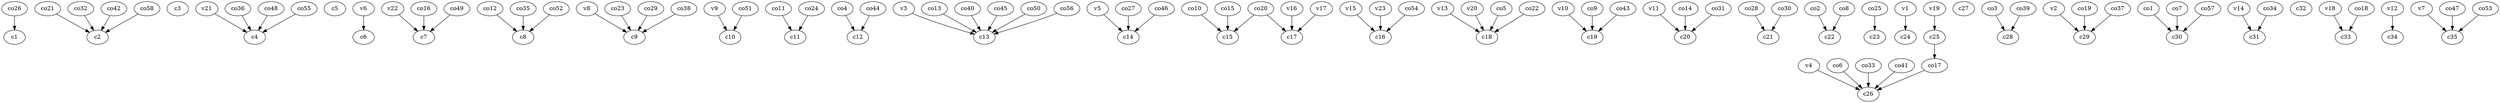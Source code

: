 strict digraph  {
c1;
c2;
c3;
c4;
c5;
c6;
c7;
c8;
c9;
c10;
c11;
c12;
c13;
c14;
c15;
c16;
c17;
c18;
c19;
c20;
c21;
c22;
c23;
c24;
c25;
c26;
c27;
c28;
c29;
c30;
c31;
c32;
c33;
c34;
c35;
v1;
v2;
v3;
v4;
v5;
v6;
v7;
v8;
v9;
v10;
v11;
v12;
v13;
v14;
v15;
v16;
v17;
v18;
v19;
v20;
v21;
v22;
v23;
co1;
co2;
co3;
co4;
co5;
co6;
co7;
co8;
co9;
co10;
co11;
co12;
co13;
co14;
co15;
co16;
co17;
co18;
co19;
co20;
co21;
co22;
co23;
co24;
co25;
co26;
co27;
co28;
co29;
co30;
co31;
co32;
co33;
co34;
co35;
co36;
co37;
co38;
co39;
co40;
co41;
co42;
co43;
co44;
co45;
co46;
co47;
co48;
co49;
co50;
co51;
co52;
co53;
co54;
co55;
co56;
co57;
co58;
c25 -> co17  [weight=1];
v1 -> c24  [weight=1];
v2 -> c29  [weight=1];
v3 -> c13  [weight=1];
v4 -> c26  [weight=1];
v5 -> c14  [weight=1];
v6 -> c6  [weight=1];
v7 -> c35  [weight=1];
v8 -> c9  [weight=1];
v9 -> c10  [weight=1];
v10 -> c19  [weight=1];
v11 -> c20  [weight=1];
v12 -> c34  [weight=1];
v13 -> c18  [weight=1];
v14 -> c31  [weight=1];
v15 -> c16  [weight=1];
v16 -> c17  [weight=1];
v17 -> c17  [weight=1];
v18 -> c33  [weight=1];
v19 -> c25  [weight=1];
v20 -> c18  [weight=1];
v21 -> c4  [weight=1];
v22 -> c7  [weight=1];
v23 -> c16  [weight=1];
co1 -> c30  [weight=1];
co2 -> c22  [weight=1];
co3 -> c28  [weight=1];
co4 -> c12  [weight=1];
co5 -> c18  [weight=1];
co6 -> c26  [weight=1];
co7 -> c30  [weight=1];
co8 -> c22  [weight=1];
co9 -> c19  [weight=1];
co10 -> c15  [weight=1];
co11 -> c11  [weight=1];
co12 -> c8  [weight=1];
co13 -> c13  [weight=1];
co14 -> c20  [weight=1];
co15 -> c15  [weight=1];
co16 -> c7  [weight=1];
co17 -> c26  [weight=1];
co18 -> c33  [weight=1];
co19 -> c29  [weight=1];
co20 -> c15  [weight=1];
co20 -> c17  [weight=1];
co21 -> c2  [weight=1];
co22 -> c18  [weight=1];
co23 -> c9  [weight=1];
co24 -> c11  [weight=1];
co25 -> c23  [weight=1];
co26 -> c1  [weight=1];
co27 -> c14  [weight=1];
co28 -> c21  [weight=1];
co29 -> c9  [weight=1];
co30 -> c21  [weight=1];
co31 -> c20  [weight=1];
co32 -> c2  [weight=1];
co33 -> c26  [weight=1];
co34 -> c31  [weight=1];
co35 -> c8  [weight=1];
co36 -> c4  [weight=1];
co37 -> c29  [weight=1];
co38 -> c9  [weight=1];
co39 -> c28  [weight=1];
co40 -> c13  [weight=1];
co41 -> c26  [weight=1];
co42 -> c2  [weight=1];
co43 -> c19  [weight=1];
co44 -> c12  [weight=1];
co45 -> c13  [weight=1];
co46 -> c14  [weight=1];
co47 -> c35  [weight=1];
co48 -> c4  [weight=1];
co49 -> c7  [weight=1];
co50 -> c13  [weight=1];
co51 -> c10  [weight=1];
co52 -> c8  [weight=1];
co53 -> c35  [weight=1];
co54 -> c16  [weight=1];
co55 -> c4  [weight=1];
co56 -> c13  [weight=1];
co57 -> c30  [weight=1];
co58 -> c2  [weight=1];
}
